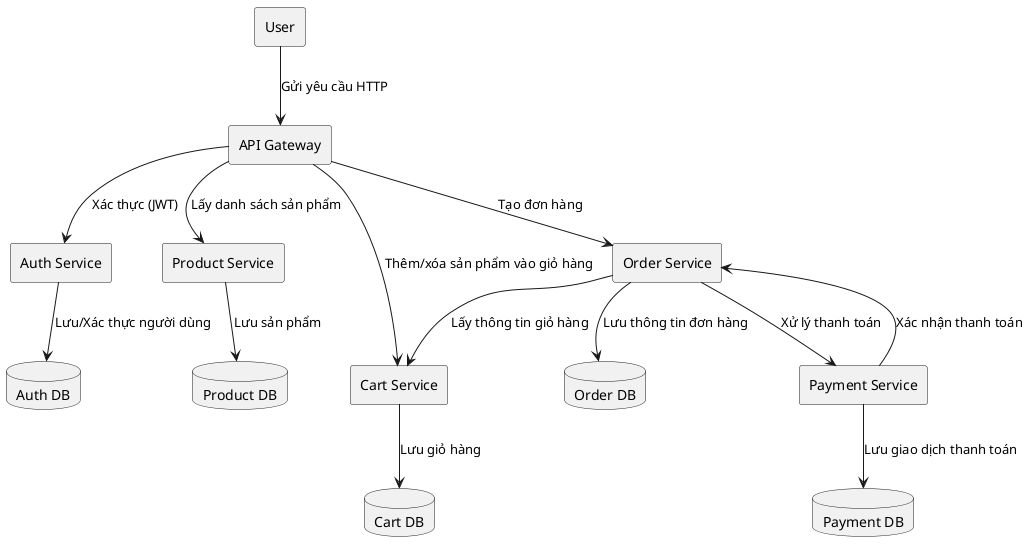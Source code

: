 @startuml
rectangle "User" as User
rectangle "API Gateway" as APIG
rectangle "Auth Service" as Auth
database "Auth DB" as AuthDB
rectangle "Product Service" as Product
database "Product DB" as ProductDB
rectangle "Cart Service" as Cart
database "Cart DB" as CartDB
rectangle "Order Service" as Order
database "Order DB" as OrderDB
rectangle "Payment Service" as Payment
database "Payment DB" as PaymentDB

User --> APIG : Gửi yêu cầu HTTP
APIG --> Auth : Xác thực (JWT)
APIG --> Product : Lấy danh sách sản phẩm
APIG --> Cart : Thêm/xóa sản phẩm vào giỏ hàng
APIG --> Order : Tạo đơn hàng
Order --> Cart : Lấy thông tin giỏ hàng
Order --> Payment : Xử lý thanh toán
Payment --> Order : Xác nhận thanh toán

Auth --> AuthDB : Lưu/Xác thực người dùng
Cart --> CartDB : Lưu giỏ hàng
Product --> ProductDB : Lưu sản phẩm
Order --> OrderDB : Lưu thông tin đơn hàng
Payment --> PaymentDB : Lưu giao dịch thanh toán

@enduml

